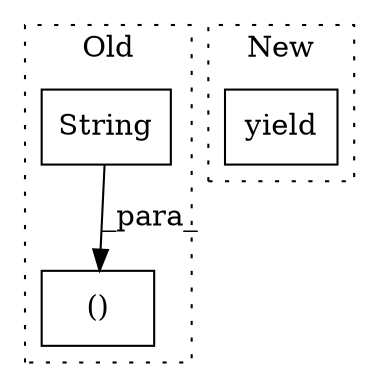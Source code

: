 digraph G {
subgraph cluster0 {
1 [label="String" a="32" s="5228,5239" l="7,1" shape="box"];
3 [label="()" a="106" s="5169" l="71" shape="box"];
label = "Old";
style="dotted";
}
subgraph cluster1 {
2 [label="yield" a="112" s="5127" l="14" shape="box"];
label = "New";
style="dotted";
}
1 -> 3 [label="_para_"];
}
